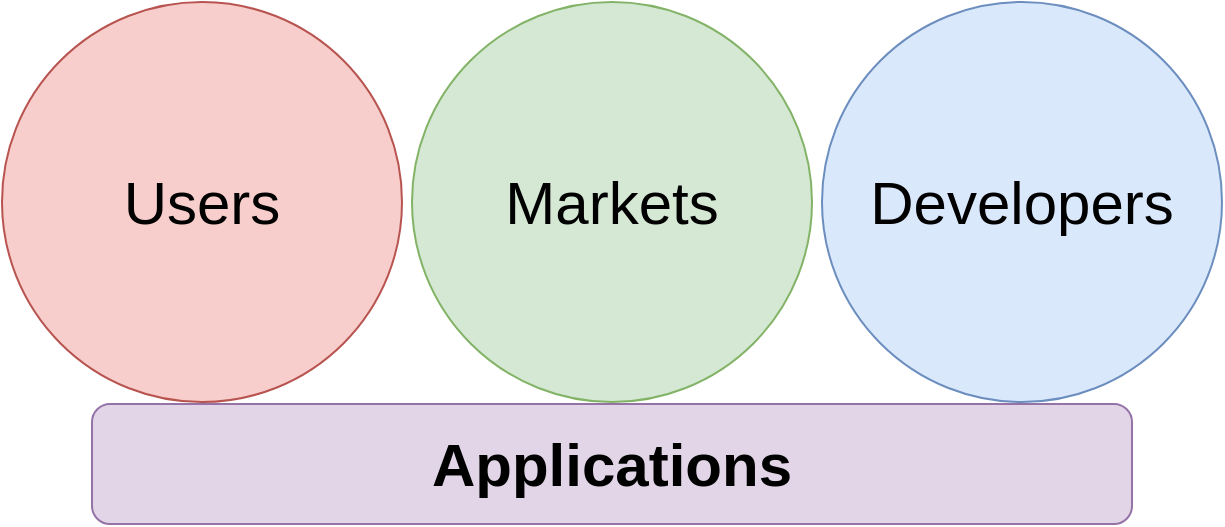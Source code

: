<mxfile version="10.7.9" type="device"><diagram id="YPXWuTF-_84yxW__CTOd" name="actors"><mxGraphModel dx="1394" dy="827" grid="1" gridSize="10" guides="1" tooltips="1" connect="1" arrows="1" fold="1" page="1" pageScale="1" pageWidth="827" pageHeight="1169" math="0" shadow="0"><root><mxCell id="0"/><mxCell id="1" parent="0"/><mxCell id="AGyBxmpKGvDxtNG7CWsc-1" value="&lt;font style=&quot;font-size: 30px&quot;&gt;Users&lt;/font&gt;" style="ellipse;whiteSpace=wrap;html=1;aspect=fixed;fontStyle=0;fillColor=#f8cecc;strokeColor=#b85450;" parent="1" vertex="1"><mxGeometry x="115" width="200" height="200" as="geometry"/></mxCell><mxCell id="AGyBxmpKGvDxtNG7CWsc-4" value="&lt;font style=&quot;font-size: 30px ; line-height: 120%&quot;&gt;Developers&lt;/font&gt;" style="ellipse;whiteSpace=wrap;html=1;aspect=fixed;fillColor=#dae8fc;strokeColor=#6c8ebf;" parent="1" vertex="1"><mxGeometry x="525" width="200" height="200" as="geometry"/></mxCell><mxCell id="AGyBxmpKGvDxtNG7CWsc-3" value="&lt;font style=&quot;font-size: 30px&quot;&gt;Markets&lt;br&gt;&lt;/font&gt;" style="ellipse;whiteSpace=wrap;html=1;aspect=fixed;fillColor=#d5e8d4;strokeColor=#82b366;" parent="1" vertex="1"><mxGeometry x="320" width="200" height="200" as="geometry"/></mxCell><mxCell id="EW6OvuXJvnBpRHgm5Gve-3" value="&lt;b&gt;&lt;font style=&quot;font-size: 30px&quot;&gt;Applications&lt;/font&gt;&lt;/b&gt;" style="rounded=1;whiteSpace=wrap;html=1;fillColor=#e1d5e7;strokeColor=#9673a6;" parent="1" vertex="1"><mxGeometry x="160" y="201" width="520" height="60" as="geometry"/></mxCell></root></mxGraphModel></diagram></mxfile>